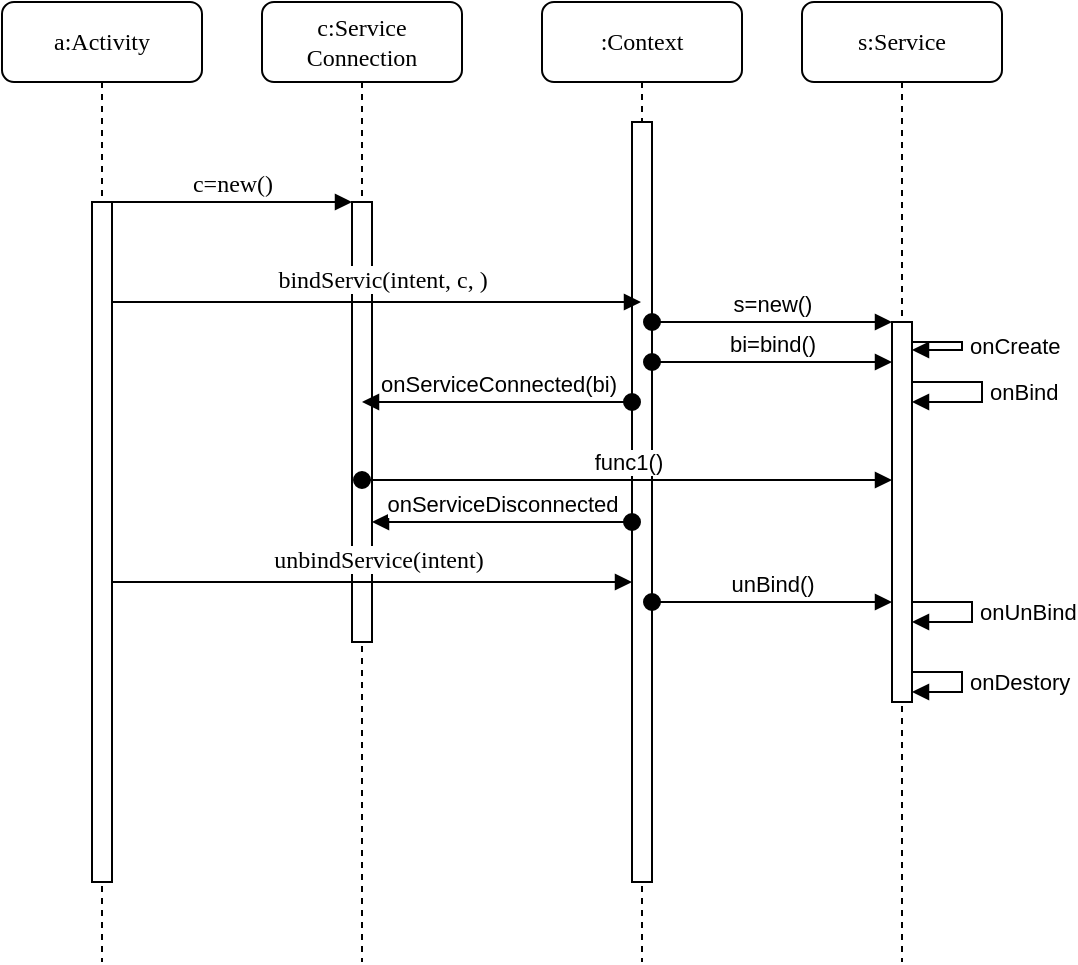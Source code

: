 <mxfile version="13.0.3" type="device"><diagram name="Page-1" id="13e1069c-82ec-6db2-03f1-153e76fe0fe0"><mxGraphModel dx="988" dy="604" grid="1" gridSize="10" guides="1" tooltips="1" connect="1" arrows="1" fold="1" page="1" pageScale="1" pageWidth="1100" pageHeight="850" background="#ffffff" math="0" shadow="0"><root><mxCell id="0"/><mxCell id="1" parent="0"/><mxCell id="7baba1c4bc27f4b0-2" value="c:&lt;span style=&quot;background-color: rgb(255 , 255 , 255) ; font-family: &amp;#34;menlo&amp;#34; ; font-size: 9pt&quot;&gt;Service&lt;br&gt;Connection&lt;/span&gt;" style="shape=umlLifeline;perimeter=lifelinePerimeter;whiteSpace=wrap;html=1;container=1;collapsible=0;recursiveResize=0;outlineConnect=0;rounded=1;shadow=0;comic=0;labelBackgroundColor=none;strokeWidth=1;fontFamily=Verdana;fontSize=12;align=center;" parent="1" vertex="1"><mxGeometry x="230" y="80" width="100" height="480" as="geometry"/></mxCell><mxCell id="7baba1c4bc27f4b0-10" value="" style="html=1;points=[];perimeter=orthogonalPerimeter;rounded=0;shadow=0;comic=0;labelBackgroundColor=none;strokeWidth=1;fontFamily=Verdana;fontSize=12;align=center;" parent="7baba1c4bc27f4b0-2" vertex="1"><mxGeometry x="45" y="100" width="10" height="220" as="geometry"/></mxCell><mxCell id="7baba1c4bc27f4b0-8" value="a:Activity" style="shape=umlLifeline;perimeter=lifelinePerimeter;whiteSpace=wrap;html=1;container=1;collapsible=0;recursiveResize=0;outlineConnect=0;rounded=1;shadow=0;comic=0;labelBackgroundColor=none;strokeWidth=1;fontFamily=Verdana;fontSize=12;align=center;" parent="1" vertex="1"><mxGeometry x="100" y="80" width="100" height="480" as="geometry"/></mxCell><mxCell id="7baba1c4bc27f4b0-9" value="" style="html=1;points=[];perimeter=orthogonalPerimeter;rounded=0;shadow=0;comic=0;labelBackgroundColor=none;strokeWidth=1;fontFamily=Verdana;fontSize=12;align=center;" parent="7baba1c4bc27f4b0-8" vertex="1"><mxGeometry x="45" y="100" width="10" height="340" as="geometry"/></mxCell><mxCell id="7baba1c4bc27f4b0-11" value="c=new()" style="html=1;verticalAlign=bottom;endArrow=block;entryX=0;entryY=0;labelBackgroundColor=none;fontFamily=Verdana;fontSize=12;edgeStyle=elbowEdgeStyle;elbow=vertical;" parent="1" source="7baba1c4bc27f4b0-9" target="7baba1c4bc27f4b0-10" edge="1"><mxGeometry relative="1" as="geometry"><mxPoint x="220" y="190" as="sourcePoint"/></mxGeometry></mxCell><mxCell id="N2V3rnT70JEDydBeS6N0-2" value=":Context&lt;span style=&quot;background-color: rgb(255 , 255 , 255) ; font-family: &amp;#34;menlo&amp;#34; ; font-size: 9pt&quot;&gt;&lt;br&gt;&lt;/span&gt;" style="shape=umlLifeline;perimeter=lifelinePerimeter;whiteSpace=wrap;html=1;container=1;collapsible=0;recursiveResize=0;outlineConnect=0;rounded=1;shadow=0;comic=0;labelBackgroundColor=none;strokeWidth=1;fontFamily=Verdana;fontSize=12;align=center;" vertex="1" parent="1"><mxGeometry x="370" y="80" width="100" height="480" as="geometry"/></mxCell><mxCell id="N2V3rnT70JEDydBeS6N0-3" value="" style="html=1;points=[];perimeter=orthogonalPerimeter;rounded=0;shadow=0;comic=0;labelBackgroundColor=none;strokeWidth=1;fontFamily=Verdana;fontSize=12;align=center;" vertex="1" parent="N2V3rnT70JEDydBeS6N0-2"><mxGeometry x="45" y="60" width="10" height="380" as="geometry"/></mxCell><mxCell id="N2V3rnT70JEDydBeS6N0-4" value="&lt;pre style=&quot;background-color: rgb(255 , 255 , 255) ; font-family: &amp;#34;menlo&amp;#34; ; font-size: 9pt&quot;&gt;bindServic(intent, c, )&lt;/pre&gt;" style="html=1;verticalAlign=bottom;endArrow=block;labelBackgroundColor=none;fontFamily=Verdana;fontSize=12;edgeStyle=elbowEdgeStyle;elbow=vertical;" edge="1" parent="1" source="7baba1c4bc27f4b0-9" target="N2V3rnT70JEDydBeS6N0-2"><mxGeometry x="0.021" y="-10" relative="1" as="geometry"><mxPoint x="165" y="220.167" as="sourcePoint"/><mxPoint x="295" y="220" as="targetPoint"/><Array as="points"><mxPoint x="263" y="230"/></Array><mxPoint as="offset"/></mxGeometry></mxCell><mxCell id="N2V3rnT70JEDydBeS6N0-5" value="s:&lt;span style=&quot;background-color: rgb(255 , 255 , 255) ; font-family: &amp;#34;menlo&amp;#34; ; font-size: 9pt&quot;&gt;Service&lt;br&gt;&lt;/span&gt;" style="shape=umlLifeline;perimeter=lifelinePerimeter;whiteSpace=wrap;html=1;container=1;collapsible=0;recursiveResize=0;outlineConnect=0;rounded=1;shadow=0;comic=0;labelBackgroundColor=none;strokeWidth=1;fontFamily=Verdana;fontSize=12;align=center;" vertex="1" parent="1"><mxGeometry x="500" y="80" width="100" height="480" as="geometry"/></mxCell><mxCell id="N2V3rnT70JEDydBeS6N0-7" value="" style="html=1;points=[];perimeter=orthogonalPerimeter;" vertex="1" parent="N2V3rnT70JEDydBeS6N0-5"><mxGeometry x="45" y="160" width="10" height="190" as="geometry"/></mxCell><mxCell id="N2V3rnT70JEDydBeS6N0-25" value="onCreate" style="edgeStyle=orthogonalEdgeStyle;html=1;align=left;spacingLeft=2;endArrow=block;rounded=0;" edge="1" target="N2V3rnT70JEDydBeS6N0-7" parent="N2V3rnT70JEDydBeS6N0-5" source="N2V3rnT70JEDydBeS6N0-7"><mxGeometry relative="1" as="geometry"><mxPoint x="95" y="170" as="sourcePoint"/><Array as="points"><mxPoint x="80" y="170"/><mxPoint x="80" y="174"/></Array></mxGeometry></mxCell><mxCell id="N2V3rnT70JEDydBeS6N0-26" value="onBind" style="edgeStyle=orthogonalEdgeStyle;html=1;align=left;spacingLeft=2;endArrow=block;rounded=0;" edge="1" parent="N2V3rnT70JEDydBeS6N0-5" source="N2V3rnT70JEDydBeS6N0-7" target="N2V3rnT70JEDydBeS6N0-7"><mxGeometry relative="1" as="geometry"><mxPoint x="65" y="190" as="sourcePoint"/><Array as="points"><mxPoint x="90" y="190"/><mxPoint x="90" y="200"/></Array><mxPoint x="65" y="194" as="targetPoint"/></mxGeometry></mxCell><mxCell id="N2V3rnT70JEDydBeS6N0-27" value="onUnBind" style="edgeStyle=orthogonalEdgeStyle;html=1;align=left;spacingLeft=2;endArrow=block;rounded=0;" edge="1" parent="N2V3rnT70JEDydBeS6N0-5" source="N2V3rnT70JEDydBeS6N0-7" target="N2V3rnT70JEDydBeS6N0-7"><mxGeometry relative="1" as="geometry"><mxPoint x="50" y="300" as="sourcePoint"/><Array as="points"><mxPoint x="85" y="300"/><mxPoint x="85" y="310"/></Array><mxPoint x="55" y="310" as="targetPoint"/></mxGeometry></mxCell><mxCell id="N2V3rnT70JEDydBeS6N0-28" value="onDestory" style="edgeStyle=orthogonalEdgeStyle;html=1;align=left;spacingLeft=2;endArrow=block;rounded=0;" edge="1" parent="N2V3rnT70JEDydBeS6N0-5" source="N2V3rnT70JEDydBeS6N0-7" target="N2V3rnT70JEDydBeS6N0-7"><mxGeometry relative="1" as="geometry"><mxPoint x="60" y="335" as="sourcePoint"/><Array as="points"><mxPoint x="80" y="335"/><mxPoint x="80" y="345"/></Array><mxPoint x="55" y="345" as="targetPoint"/></mxGeometry></mxCell><mxCell id="N2V3rnT70JEDydBeS6N0-8" value="s=new()" style="html=1;verticalAlign=bottom;startArrow=oval;endArrow=block;startSize=8;" edge="1" target="N2V3rnT70JEDydBeS6N0-7" parent="1" source="N2V3rnT70JEDydBeS6N0-3"><mxGeometry relative="1" as="geometry"><mxPoint x="485" y="240" as="sourcePoint"/><Array as="points"><mxPoint x="510" y="240"/></Array></mxGeometry></mxCell><mxCell id="N2V3rnT70JEDydBeS6N0-13" value="onServiceConnected(bi)" style="html=1;verticalAlign=bottom;startArrow=oval;startFill=1;endArrow=block;startSize=8;" edge="1" parent="1" source="N2V3rnT70JEDydBeS6N0-3" target="7baba1c4bc27f4b0-2"><mxGeometry width="60" relative="1" as="geometry"><mxPoint x="340" y="290" as="sourcePoint"/><mxPoint x="400" y="290" as="targetPoint"/><Array as="points"><mxPoint x="360" y="280"/></Array></mxGeometry></mxCell><mxCell id="N2V3rnT70JEDydBeS6N0-14" value="func1()" style="html=1;verticalAlign=bottom;startArrow=oval;startFill=1;endArrow=block;startSize=8;" edge="1" parent="1" source="7baba1c4bc27f4b0-2" target="N2V3rnT70JEDydBeS6N0-7"><mxGeometry width="60" relative="1" as="geometry"><mxPoint x="330" y="330" as="sourcePoint"/><mxPoint x="390" y="330" as="targetPoint"/><Array as="points"><mxPoint x="420" y="319"/></Array></mxGeometry></mxCell><mxCell id="N2V3rnT70JEDydBeS6N0-15" value="&lt;pre style=&quot;background-color: rgb(255 , 255 , 255) ; font-family: &amp;#34;menlo&amp;#34; ; font-size: 9pt&quot;&gt;&lt;span style=&quot;font-family: &amp;#34;menlo&amp;#34; ; font-size: 9pt&quot;&gt;unbindService&lt;/span&gt;(intent)&lt;/pre&gt;" style="html=1;verticalAlign=bottom;endArrow=block;labelBackgroundColor=none;fontFamily=Verdana;fontSize=12;edgeStyle=elbowEdgeStyle;elbow=vertical;" edge="1" parent="1" source="7baba1c4bc27f4b0-9" target="N2V3rnT70JEDydBeS6N0-3"><mxGeometry x="0.021" y="-10" relative="1" as="geometry"><mxPoint x="165" y="240" as="sourcePoint"/><mxPoint x="429.5" y="240" as="targetPoint"/><Array as="points"><mxPoint x="273" y="370"/></Array><mxPoint as="offset"/></mxGeometry></mxCell><mxCell id="N2V3rnT70JEDydBeS6N0-16" value="bi=bind()" style="html=1;verticalAlign=bottom;startArrow=oval;endArrow=block;startSize=8;" edge="1" parent="1" source="N2V3rnT70JEDydBeS6N0-3" target="N2V3rnT70JEDydBeS6N0-7"><mxGeometry relative="1" as="geometry"><mxPoint x="430" y="260" as="sourcePoint"/><mxPoint x="550" y="260" as="targetPoint"/><Array as="points"><mxPoint x="515" y="260"/></Array></mxGeometry></mxCell><mxCell id="N2V3rnT70JEDydBeS6N0-17" value="unBind()" style="html=1;verticalAlign=bottom;startArrow=oval;endArrow=block;startSize=8;" edge="1" parent="1" source="N2V3rnT70JEDydBeS6N0-3" target="N2V3rnT70JEDydBeS6N0-7"><mxGeometry relative="1" as="geometry"><mxPoint x="430" y="380" as="sourcePoint"/><mxPoint x="550" y="380" as="targetPoint"/><Array as="points"><mxPoint x="520" y="380"/></Array></mxGeometry></mxCell><mxCell id="N2V3rnT70JEDydBeS6N0-19" value="onServiceDisconnected" style="html=1;verticalAlign=bottom;startArrow=oval;startFill=1;endArrow=block;startSize=8;" edge="1" parent="1" source="N2V3rnT70JEDydBeS6N0-3" target="7baba1c4bc27f4b0-10"><mxGeometry width="60" relative="1" as="geometry"><mxPoint x="415.33" y="390" as="sourcePoint"/><mxPoint x="280" y="390" as="targetPoint"/><Array as="points"><mxPoint x="360" y="340"/></Array></mxGeometry></mxCell></root></mxGraphModel></diagram></mxfile>